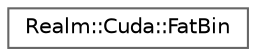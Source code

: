 digraph "Graphical Class Hierarchy"
{
 // LATEX_PDF_SIZE
  bgcolor="transparent";
  edge [fontname=Helvetica,fontsize=10,labelfontname=Helvetica,labelfontsize=10];
  node [fontname=Helvetica,fontsize=10,shape=box,height=0.2,width=0.4];
  rankdir="LR";
  Node0 [id="Node000000",label="Realm::Cuda::FatBin",height=0.2,width=0.4,color="grey40", fillcolor="white", style="filled",URL="$structRealm_1_1Cuda_1_1FatBin.html",tooltip=" "];
}

